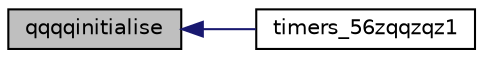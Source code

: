 digraph "qqqqinitialise"
{
  edge [fontname="Helvetica",fontsize="10",labelfontname="Helvetica",labelfontsize="10"];
  node [fontname="Helvetica",fontsize="10",shape=record];
  rankdir="LR";
  Node1685 [label="qqqqinitialise",height=0.2,width=0.4,color="black", fillcolor="grey75", style="filled", fontcolor="black"];
  Node1685 -> Node1686 [dir="back",color="midnightblue",fontsize="10",style="solid",fontname="Helvetica"];
  Node1686 [label="timers_56zqqzqz1",height=0.2,width=0.4,color="black", fillcolor="white", style="filled",URL="$inszt__timers_8c.html#a94c7c2e9e361e0f92e8301489c5a89b4"];
}
